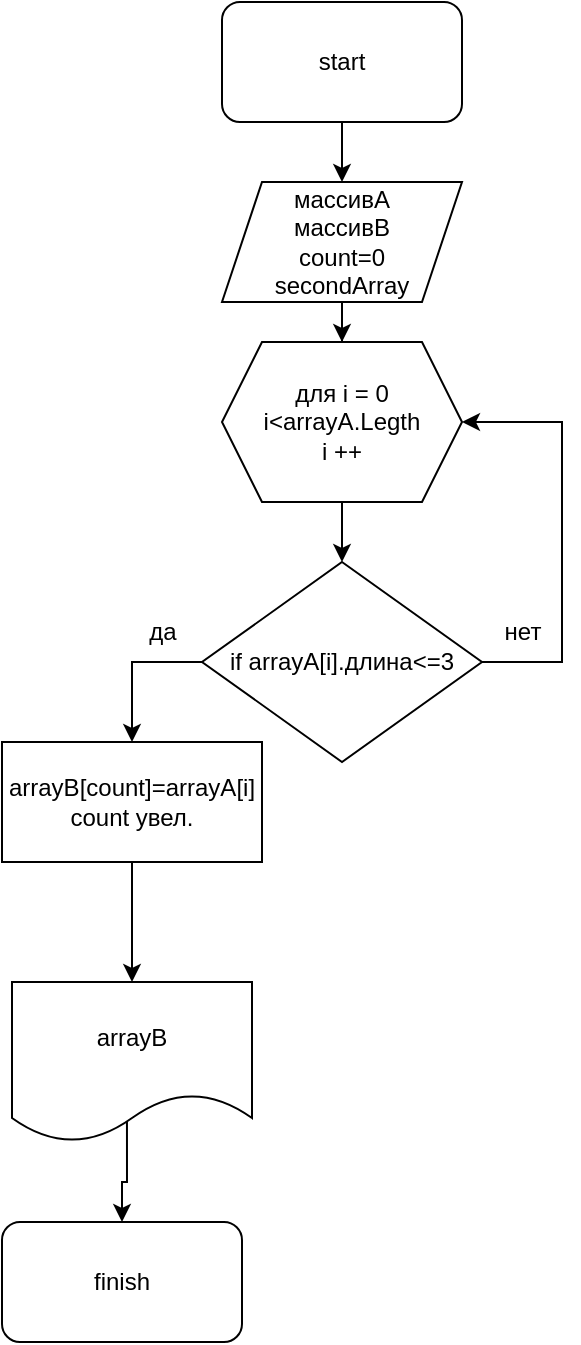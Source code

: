 <mxfile version="21.2.9" type="device">
  <diagram name="Страница 1" id="w8bSnRB7mK7fDVQOJkX9">
    <mxGraphModel dx="597" dy="846" grid="1" gridSize="10" guides="1" tooltips="1" connect="1" arrows="1" fold="1" page="1" pageScale="1" pageWidth="827" pageHeight="1169" math="0" shadow="0">
      <root>
        <mxCell id="0" />
        <mxCell id="1" parent="0" />
        <mxCell id="njYX4zfqXD-qsZry_DB0-3" value="" style="edgeStyle=orthogonalEdgeStyle;rounded=0;orthogonalLoop=1;jettySize=auto;html=1;" edge="1" parent="1" source="njYX4zfqXD-qsZry_DB0-1" target="njYX4zfqXD-qsZry_DB0-2">
          <mxGeometry relative="1" as="geometry" />
        </mxCell>
        <mxCell id="njYX4zfqXD-qsZry_DB0-1" value="&lt;font style=&quot;vertical-align: inherit;&quot;&gt;&lt;font style=&quot;vertical-align: inherit;&quot;&gt;start&lt;/font&gt;&lt;/font&gt;" style="rounded=1;whiteSpace=wrap;html=1;" vertex="1" parent="1">
          <mxGeometry x="150" y="30" width="120" height="60" as="geometry" />
        </mxCell>
        <mxCell id="njYX4zfqXD-qsZry_DB0-10" value="" style="edgeStyle=orthogonalEdgeStyle;rounded=0;orthogonalLoop=1;jettySize=auto;html=1;" edge="1" parent="1" source="njYX4zfqXD-qsZry_DB0-2" target="njYX4zfqXD-qsZry_DB0-4">
          <mxGeometry relative="1" as="geometry" />
        </mxCell>
        <mxCell id="njYX4zfqXD-qsZry_DB0-2" value="&lt;font style=&quot;vertical-align: inherit;&quot;&gt;&lt;font style=&quot;vertical-align: inherit;&quot;&gt;массивА&lt;br&gt;массивВ&lt;br&gt;count=0&lt;br&gt;secondArray&lt;br&gt;&lt;/font&gt;&lt;/font&gt;" style="shape=parallelogram;perimeter=parallelogramPerimeter;whiteSpace=wrap;html=1;fixedSize=1;" vertex="1" parent="1">
          <mxGeometry x="150" y="120" width="120" height="60" as="geometry" />
        </mxCell>
        <mxCell id="njYX4zfqXD-qsZry_DB0-9" value="" style="edgeStyle=orthogonalEdgeStyle;rounded=0;orthogonalLoop=1;jettySize=auto;html=1;" edge="1" parent="1" source="njYX4zfqXD-qsZry_DB0-4" target="njYX4zfqXD-qsZry_DB0-5">
          <mxGeometry relative="1" as="geometry" />
        </mxCell>
        <mxCell id="njYX4zfqXD-qsZry_DB0-4" value="&lt;font style=&quot;vertical-align: inherit;&quot;&gt;&lt;font style=&quot;vertical-align: inherit;&quot;&gt;&lt;font style=&quot;vertical-align: inherit;&quot;&gt;&lt;font style=&quot;vertical-align: inherit;&quot;&gt;&lt;font style=&quot;vertical-align: inherit;&quot;&gt;&lt;font style=&quot;vertical-align: inherit;&quot;&gt;&lt;font style=&quot;vertical-align: inherit;&quot;&gt;&lt;font style=&quot;vertical-align: inherit;&quot;&gt;&lt;font style=&quot;vertical-align: inherit;&quot;&gt;&lt;font style=&quot;vertical-align: inherit;&quot;&gt;для i = 0 &lt;/font&gt;&lt;/font&gt;&lt;/font&gt;&lt;/font&gt;&lt;br&gt;&lt;font style=&quot;vertical-align: inherit;&quot;&gt;&lt;font style=&quot;vertical-align: inherit;&quot;&gt;&lt;font style=&quot;vertical-align: inherit;&quot;&gt;&lt;font style=&quot;vertical-align: inherit;&quot;&gt;i&amp;lt;arrayA.Legth&lt;br&gt;&lt;/font&gt;&lt;/font&gt;&lt;/font&gt;&lt;/font&gt;&lt;font style=&quot;vertical-align: inherit;&quot;&gt;&lt;font style=&quot;vertical-align: inherit;&quot;&gt;i ++&lt;/font&gt;&lt;/font&gt;&lt;br&gt;&lt;/font&gt;&lt;/font&gt;&lt;/font&gt;&lt;/font&gt;&lt;/font&gt;&lt;/font&gt;" style="shape=hexagon;perimeter=hexagonPerimeter2;whiteSpace=wrap;html=1;fixedSize=1;" vertex="1" parent="1">
          <mxGeometry x="150" y="200" width="120" height="80" as="geometry" />
        </mxCell>
        <mxCell id="njYX4zfqXD-qsZry_DB0-5" value="&lt;font style=&quot;vertical-align: inherit;&quot;&gt;&lt;font style=&quot;vertical-align: inherit;&quot;&gt;&lt;font style=&quot;vertical-align: inherit;&quot;&gt;&lt;font style=&quot;vertical-align: inherit;&quot;&gt;if arrayA[i].длина&amp;lt;=3&lt;/font&gt;&lt;/font&gt;&lt;/font&gt;&lt;/font&gt;" style="rhombus;whiteSpace=wrap;html=1;" vertex="1" parent="1">
          <mxGeometry x="140" y="310" width="140" height="100" as="geometry" />
        </mxCell>
        <mxCell id="njYX4zfqXD-qsZry_DB0-14" value="" style="edgeStyle=orthogonalEdgeStyle;rounded=0;orthogonalLoop=1;jettySize=auto;html=1;" edge="1" parent="1" source="njYX4zfqXD-qsZry_DB0-6" target="njYX4zfqXD-qsZry_DB0-13">
          <mxGeometry relative="1" as="geometry" />
        </mxCell>
        <mxCell id="njYX4zfqXD-qsZry_DB0-6" value="&lt;font style=&quot;vertical-align: inherit;&quot;&gt;&lt;font style=&quot;vertical-align: inherit;&quot;&gt;аrrayB[count]=arrayA[i]&lt;br&gt;count увел.&lt;br&gt;&lt;/font&gt;&lt;/font&gt;" style="rounded=0;whiteSpace=wrap;html=1;" vertex="1" parent="1">
          <mxGeometry x="40" y="400" width="130" height="60" as="geometry" />
        </mxCell>
        <mxCell id="njYX4zfqXD-qsZry_DB0-7" value="" style="endArrow=classic;html=1;rounded=0;exitX=0;exitY=0.5;exitDx=0;exitDy=0;entryX=0.5;entryY=0;entryDx=0;entryDy=0;" edge="1" parent="1" source="njYX4zfqXD-qsZry_DB0-5" target="njYX4zfqXD-qsZry_DB0-6">
          <mxGeometry width="50" height="50" relative="1" as="geometry">
            <mxPoint x="290" y="430" as="sourcePoint" />
            <mxPoint x="340" y="380" as="targetPoint" />
            <Array as="points">
              <mxPoint x="105" y="360" />
            </Array>
          </mxGeometry>
        </mxCell>
        <mxCell id="njYX4zfqXD-qsZry_DB0-8" value="&lt;font style=&quot;vertical-align: inherit;&quot;&gt;&lt;font style=&quot;vertical-align: inherit;&quot;&gt;да&lt;/font&gt;&lt;/font&gt;" style="text;html=1;align=center;verticalAlign=middle;resizable=0;points=[];autosize=1;strokeColor=none;fillColor=none;" vertex="1" parent="1">
          <mxGeometry x="100" y="330" width="40" height="30" as="geometry" />
        </mxCell>
        <mxCell id="njYX4zfqXD-qsZry_DB0-11" value="" style="endArrow=classic;html=1;rounded=0;exitX=1;exitY=0.5;exitDx=0;exitDy=0;entryX=1;entryY=0.5;entryDx=0;entryDy=0;" edge="1" parent="1" source="njYX4zfqXD-qsZry_DB0-5" target="njYX4zfqXD-qsZry_DB0-4">
          <mxGeometry width="50" height="50" relative="1" as="geometry">
            <mxPoint x="290" y="430" as="sourcePoint" />
            <mxPoint x="340" y="380" as="targetPoint" />
            <Array as="points">
              <mxPoint x="320" y="360" />
              <mxPoint x="320" y="240" />
            </Array>
          </mxGeometry>
        </mxCell>
        <mxCell id="njYX4zfqXD-qsZry_DB0-12" value="&lt;font style=&quot;vertical-align: inherit;&quot;&gt;&lt;font style=&quot;vertical-align: inherit;&quot;&gt;&lt;font style=&quot;vertical-align: inherit;&quot;&gt;&lt;font style=&quot;vertical-align: inherit;&quot;&gt;нет&lt;/font&gt;&lt;/font&gt;&lt;/font&gt;&lt;/font&gt;" style="text;html=1;align=center;verticalAlign=middle;resizable=0;points=[];autosize=1;strokeColor=none;fillColor=none;" vertex="1" parent="1">
          <mxGeometry x="280" y="330" width="40" height="30" as="geometry" />
        </mxCell>
        <mxCell id="njYX4zfqXD-qsZry_DB0-16" value="" style="edgeStyle=orthogonalEdgeStyle;rounded=0;orthogonalLoop=1;jettySize=auto;html=1;exitX=0.479;exitY=0.852;exitDx=0;exitDy=0;exitPerimeter=0;" edge="1" parent="1" source="njYX4zfqXD-qsZry_DB0-13" target="njYX4zfqXD-qsZry_DB0-15">
          <mxGeometry relative="1" as="geometry" />
        </mxCell>
        <mxCell id="njYX4zfqXD-qsZry_DB0-13" value="&lt;font style=&quot;vertical-align: inherit;&quot;&gt;&lt;font style=&quot;vertical-align: inherit;&quot;&gt;аrrayB&lt;/font&gt;&lt;/font&gt;" style="shape=document;whiteSpace=wrap;html=1;boundedLbl=1;" vertex="1" parent="1">
          <mxGeometry x="45" y="520" width="120" height="80" as="geometry" />
        </mxCell>
        <mxCell id="njYX4zfqXD-qsZry_DB0-15" value="&lt;font style=&quot;vertical-align: inherit;&quot;&gt;&lt;font style=&quot;vertical-align: inherit;&quot;&gt;finish&lt;/font&gt;&lt;/font&gt;" style="rounded=1;whiteSpace=wrap;html=1;" vertex="1" parent="1">
          <mxGeometry x="40" y="640" width="120" height="60" as="geometry" />
        </mxCell>
      </root>
    </mxGraphModel>
  </diagram>
</mxfile>
